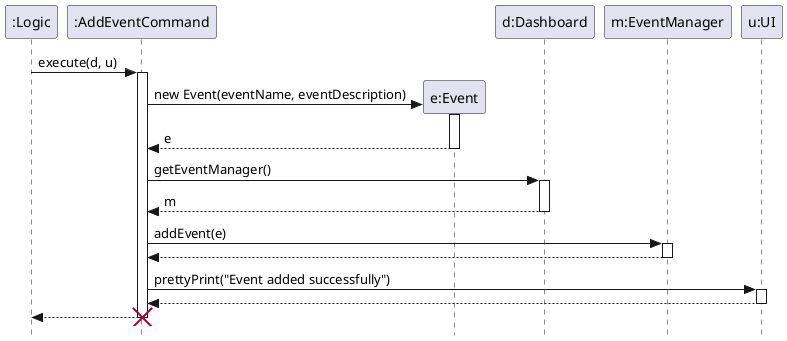 @startuml
skinparam Style strictuml

participant ":Logic" AS Logic
participant ":AddEventCommand" AS AddEventCommand

Logic -> AddEventCommand : execute(d, u)
activate AddEventCommand

create "e:Event" as Event
AddEventCommand -> Event: new Event(eventName, eventDescription)
activate Event
Event --> AddEventCommand : e
deactivate Event

participant "d:Dashboard" AS Dashboard
participant "m:EventManager" AS EventManager

AddEventCommand -> Dashboard : getEventManager()
activate Dashboard
Dashboard --> AddEventCommand : m
deactivate Dashboard

AddEventCommand -> EventManager : addEvent(e)
activate EventManager
EventManager --> AddEventCommand
deactivate EventManager

participant "u:UI" AS UI

AddEventCommand -> UI : prettyPrint("Event added successfully")
activate UI
UI --> AddEventCommand
deactivate UI

AddEventCommand --> Logic 
deactivate AddEventCommand

destroy AddEventCommand
@enduml